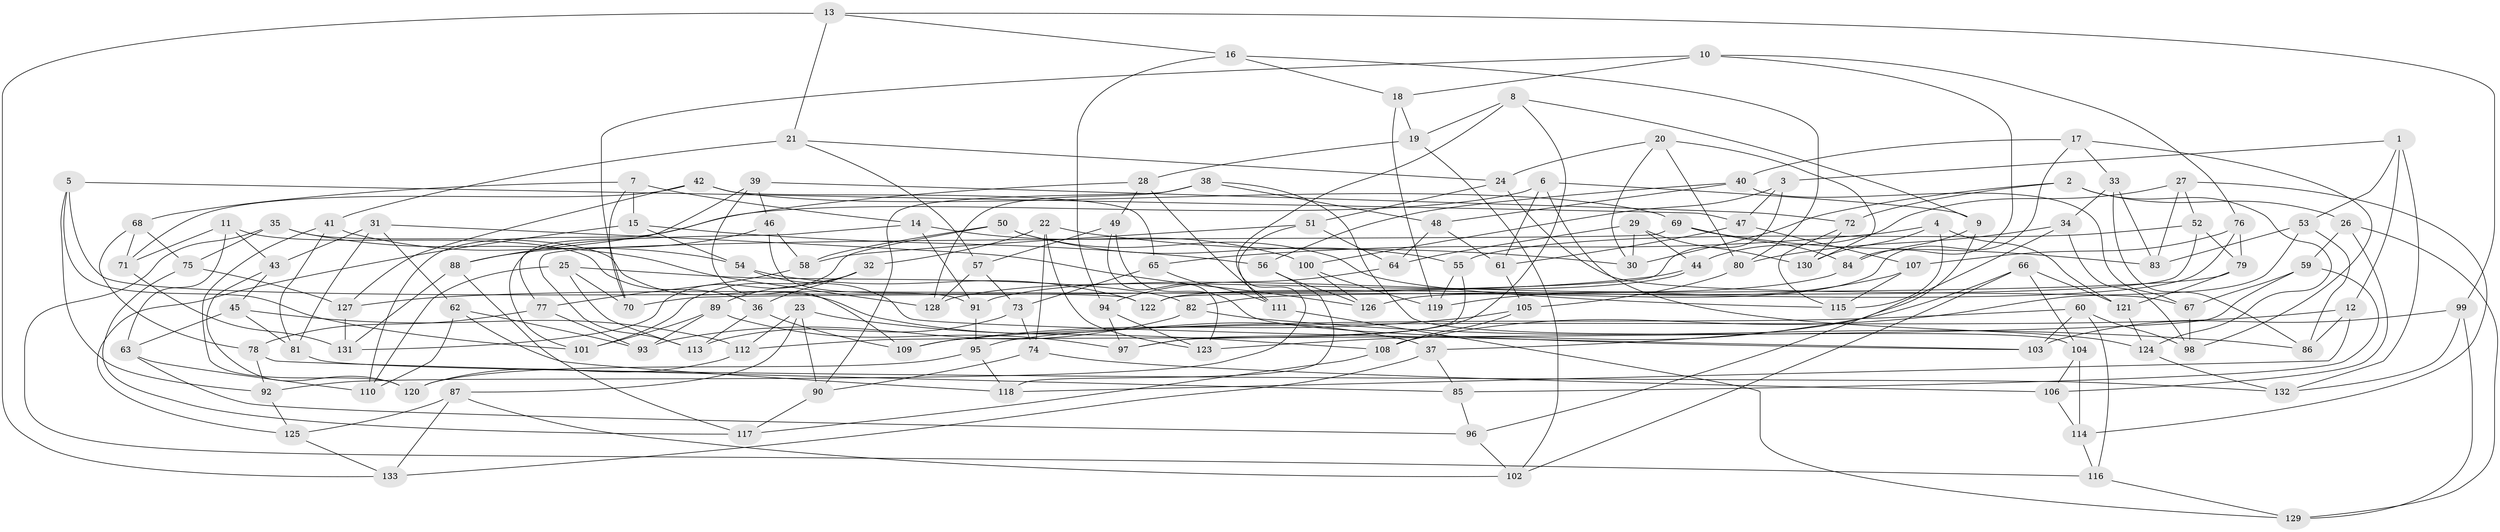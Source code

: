 // Generated by graph-tools (version 1.1) at 2025/11/02/27/25 16:11:49]
// undirected, 133 vertices, 266 edges
graph export_dot {
graph [start="1"]
  node [color=gray90,style=filled];
  1;
  2;
  3;
  4;
  5;
  6;
  7;
  8;
  9;
  10;
  11;
  12;
  13;
  14;
  15;
  16;
  17;
  18;
  19;
  20;
  21;
  22;
  23;
  24;
  25;
  26;
  27;
  28;
  29;
  30;
  31;
  32;
  33;
  34;
  35;
  36;
  37;
  38;
  39;
  40;
  41;
  42;
  43;
  44;
  45;
  46;
  47;
  48;
  49;
  50;
  51;
  52;
  53;
  54;
  55;
  56;
  57;
  58;
  59;
  60;
  61;
  62;
  63;
  64;
  65;
  66;
  67;
  68;
  69;
  70;
  71;
  72;
  73;
  74;
  75;
  76;
  77;
  78;
  79;
  80;
  81;
  82;
  83;
  84;
  85;
  86;
  87;
  88;
  89;
  90;
  91;
  92;
  93;
  94;
  95;
  96;
  97;
  98;
  99;
  100;
  101;
  102;
  103;
  104;
  105;
  106;
  107;
  108;
  109;
  110;
  111;
  112;
  113;
  114;
  115;
  116;
  117;
  118;
  119;
  120;
  121;
  122;
  123;
  124;
  125;
  126;
  127;
  128;
  129;
  130;
  131;
  132;
  133;
  1 -- 132;
  1 -- 53;
  1 -- 12;
  1 -- 3;
  2 -- 124;
  2 -- 72;
  2 -- 30;
  2 -- 26;
  3 -- 47;
  3 -- 100;
  3 -- 70;
  4 -- 65;
  4 -- 130;
  4 -- 121;
  4 -- 115;
  5 -- 92;
  5 -- 47;
  5 -- 122;
  5 -- 101;
  6 -- 124;
  6 -- 61;
  6 -- 110;
  6 -- 9;
  7 -- 68;
  7 -- 15;
  7 -- 70;
  7 -- 14;
  8 -- 19;
  8 -- 9;
  8 -- 92;
  8 -- 97;
  9 -- 84;
  9 -- 96;
  10 -- 70;
  10 -- 76;
  10 -- 18;
  10 -- 84;
  11 -- 36;
  11 -- 63;
  11 -- 43;
  11 -- 71;
  12 -- 118;
  12 -- 86;
  12 -- 109;
  13 -- 16;
  13 -- 99;
  13 -- 133;
  13 -- 21;
  14 -- 101;
  14 -- 100;
  14 -- 91;
  15 -- 125;
  15 -- 54;
  15 -- 56;
  16 -- 80;
  16 -- 18;
  16 -- 94;
  17 -- 126;
  17 -- 40;
  17 -- 98;
  17 -- 33;
  18 -- 19;
  18 -- 119;
  19 -- 102;
  19 -- 28;
  20 -- 130;
  20 -- 80;
  20 -- 24;
  20 -- 30;
  21 -- 41;
  21 -- 24;
  21 -- 57;
  22 -- 74;
  22 -- 30;
  22 -- 123;
  22 -- 32;
  23 -- 90;
  23 -- 112;
  23 -- 108;
  23 -- 87;
  24 -- 67;
  24 -- 51;
  25 -- 113;
  25 -- 70;
  25 -- 82;
  25 -- 110;
  26 -- 129;
  26 -- 59;
  26 -- 106;
  27 -- 83;
  27 -- 114;
  27 -- 52;
  27 -- 44;
  28 -- 88;
  28 -- 49;
  28 -- 111;
  29 -- 64;
  29 -- 44;
  29 -- 30;
  29 -- 130;
  31 -- 81;
  31 -- 43;
  31 -- 126;
  31 -- 62;
  32 -- 101;
  32 -- 89;
  32 -- 36;
  33 -- 83;
  33 -- 34;
  33 -- 86;
  34 -- 80;
  34 -- 37;
  34 -- 98;
  35 -- 75;
  35 -- 116;
  35 -- 37;
  35 -- 128;
  36 -- 109;
  36 -- 113;
  37 -- 85;
  37 -- 133;
  38 -- 48;
  38 -- 128;
  38 -- 104;
  38 -- 90;
  39 -- 77;
  39 -- 109;
  39 -- 46;
  39 -- 72;
  40 -- 67;
  40 -- 48;
  40 -- 56;
  41 -- 81;
  41 -- 54;
  41 -- 120;
  42 -- 69;
  42 -- 127;
  42 -- 65;
  42 -- 71;
  43 -- 120;
  43 -- 45;
  44 -- 128;
  44 -- 127;
  45 -- 81;
  45 -- 63;
  45 -- 112;
  46 -- 58;
  46 -- 88;
  46 -- 91;
  47 -- 61;
  47 -- 107;
  48 -- 64;
  48 -- 61;
  49 -- 103;
  49 -- 57;
  49 -- 123;
  50 -- 55;
  50 -- 115;
  50 -- 58;
  50 -- 131;
  51 -- 64;
  51 -- 58;
  51 -- 111;
  52 -- 79;
  52 -- 122;
  52 -- 55;
  53 -- 86;
  53 -- 108;
  53 -- 83;
  54 -- 103;
  54 -- 122;
  55 -- 97;
  55 -- 119;
  56 -- 126;
  56 -- 118;
  57 -- 73;
  57 -- 128;
  58 -- 77;
  59 -- 112;
  59 -- 85;
  59 -- 67;
  60 -- 95;
  60 -- 103;
  60 -- 116;
  60 -- 98;
  61 -- 105;
  62 -- 93;
  62 -- 118;
  62 -- 110;
  63 -- 110;
  63 -- 96;
  64 -- 94;
  65 -- 111;
  65 -- 73;
  66 -- 104;
  66 -- 102;
  66 -- 121;
  66 -- 123;
  67 -- 98;
  68 -- 71;
  68 -- 78;
  68 -- 75;
  69 -- 83;
  69 -- 84;
  69 -- 113;
  71 -- 131;
  72 -- 115;
  72 -- 130;
  73 -- 74;
  73 -- 113;
  74 -- 90;
  74 -- 106;
  75 -- 127;
  75 -- 117;
  76 -- 79;
  76 -- 107;
  76 -- 122;
  77 -- 78;
  77 -- 93;
  78 -- 85;
  78 -- 92;
  79 -- 82;
  79 -- 121;
  80 -- 105;
  81 -- 132;
  82 -- 93;
  82 -- 86;
  84 -- 91;
  85 -- 96;
  87 -- 133;
  87 -- 102;
  87 -- 125;
  88 -- 131;
  88 -- 117;
  89 -- 93;
  89 -- 101;
  89 -- 97;
  90 -- 117;
  91 -- 95;
  92 -- 125;
  94 -- 123;
  94 -- 97;
  95 -- 120;
  95 -- 118;
  96 -- 102;
  99 -- 103;
  99 -- 132;
  99 -- 129;
  100 -- 119;
  100 -- 126;
  104 -- 106;
  104 -- 114;
  105 -- 109;
  105 -- 108;
  106 -- 114;
  107 -- 115;
  107 -- 119;
  108 -- 117;
  111 -- 129;
  112 -- 120;
  114 -- 116;
  116 -- 129;
  121 -- 124;
  124 -- 132;
  125 -- 133;
  127 -- 131;
}
